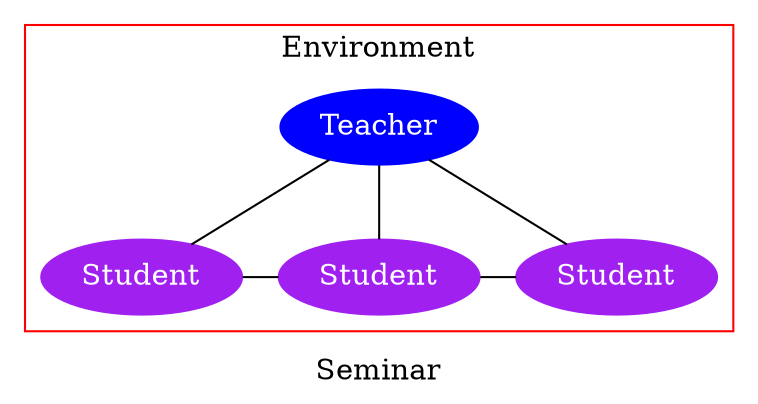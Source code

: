graph G {
  node [style = filled; color = purple; fontcolor = white;];
  label = "Seminar";
  
  
  t1 [label = "Teacher";color = blue;];
  s1 [label = "Student";];
  s2 [label = "Student";];
  s3 [label = "Student";];
  
  subgraph cluster_env {
    color = red;
    label = "Environment";
    t1 -- s1 [group = 0;];
    t1 -- s2;
    t1 -- s3;
    
    s1 -- s2 [constraint = false;];
    s2 -- s3 [constraint = false;];
  }
}